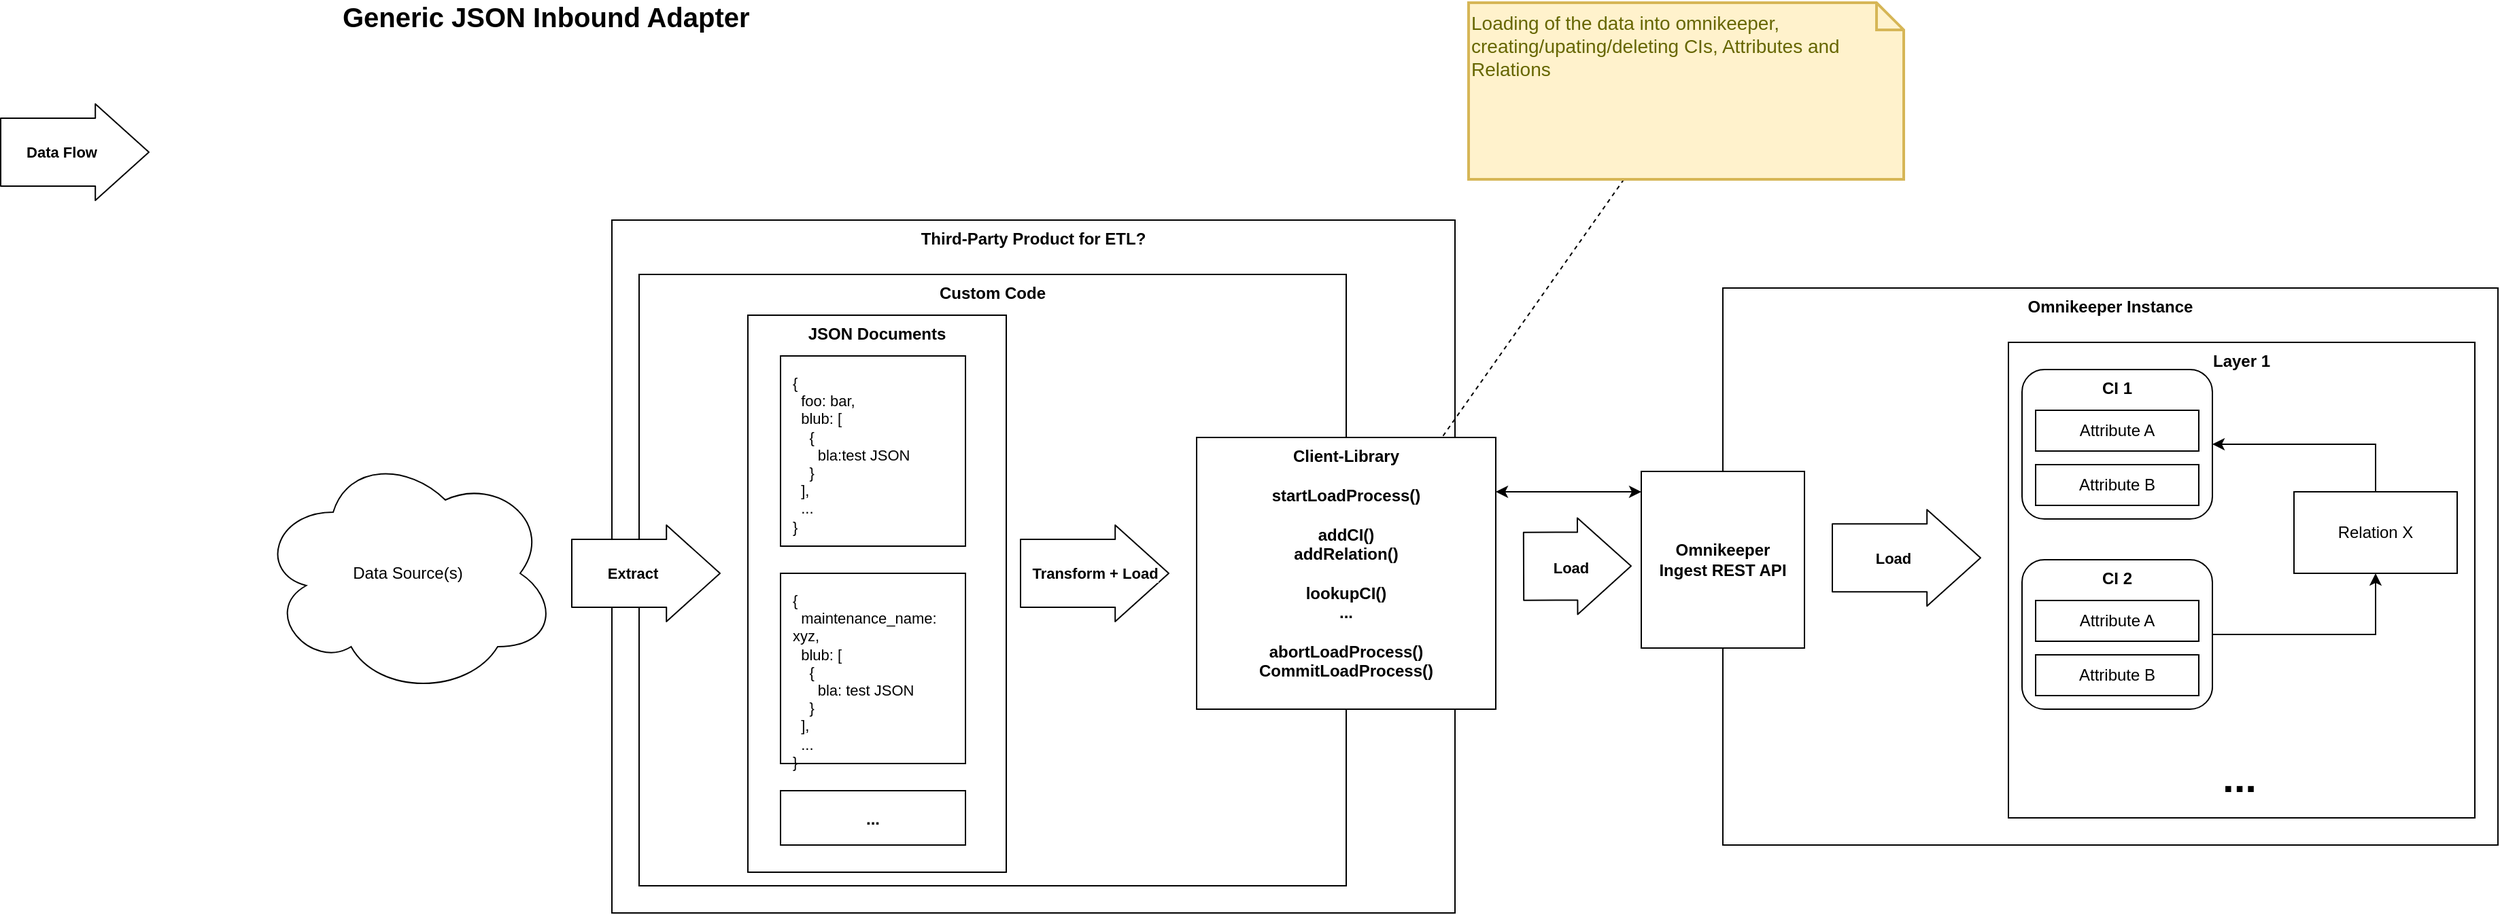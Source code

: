 <mxfile version="13.7.3" type="device"><diagram id="-oduydFHXH4suee4n578" name="Seite-1"><mxGraphModel dx="2249" dy="1961" grid="1" gridSize="10" guides="1" tooltips="1" connect="1" arrows="1" fold="1" page="1" pageScale="1" pageWidth="827" pageHeight="1169" math="0" shadow="0"><root><mxCell id="0"/><mxCell id="1" parent="0"/><mxCell id="peuzbFup2AvwJpMlML0t-6" value="Third-Party Product for ETL?" style="rounded=0;whiteSpace=wrap;html=1;align=center;fontStyle=1;verticalAlign=top;" parent="1" vertex="1"><mxGeometry x="140" y="70" width="620" height="510" as="geometry"/></mxCell><mxCell id="9ET_Nea79c6Ug9RykpnE-1" value="Custom Code" style="rounded=0;whiteSpace=wrap;html=1;fontStyle=1;verticalAlign=top;" parent="1" vertex="1"><mxGeometry x="160" y="110" width="520" height="450" as="geometry"/></mxCell><mxCell id="Gl5hIJo0igAOylXHvABU-13" value="Omnikeeper Instance" style="rounded=0;whiteSpace=wrap;html=1;align=center;fontStyle=1;verticalAlign=top;" parent="1" vertex="1"><mxGeometry x="957" y="120" width="570" height="410" as="geometry"/></mxCell><mxCell id="NrD-jgipSeJfh91ro52_-1" value="Layer 1" style="rounded=0;whiteSpace=wrap;html=1;align=center;fontStyle=1;verticalAlign=top;" parent="1" vertex="1"><mxGeometry x="1167" y="160" width="343" height="350" as="geometry"/></mxCell><mxCell id="Gl5hIJo0igAOylXHvABU-3" value="JSON Documents" style="rounded=0;whiteSpace=wrap;html=1;verticalAlign=top;fontStyle=1" parent="1" vertex="1"><mxGeometry x="240" y="140" width="190" height="410" as="geometry"/></mxCell><mxCell id="Gl5hIJo0igAOylXHvABU-1" value="Data Source(s)" style="ellipse;shape=cloud;whiteSpace=wrap;html=1;" parent="1" vertex="1"><mxGeometry x="-120" y="240" width="220" height="180" as="geometry"/></mxCell><mxCell id="Gl5hIJo0igAOylXHvABU-2" value="{&lt;br style=&quot;font-size: 11px;&quot;&gt;&amp;nbsp; foo: bar,&lt;br style=&quot;font-size: 11px;&quot;&gt;&amp;nbsp; blub: [&lt;br style=&quot;font-size: 11px;&quot;&gt;&amp;nbsp; &amp;nbsp; {&lt;br style=&quot;font-size: 11px;&quot;&gt;&amp;nbsp; &amp;nbsp; &amp;nbsp; bla:test JSON&lt;br style=&quot;font-size: 11px;&quot;&gt;&amp;nbsp; &amp;nbsp; }&lt;br style=&quot;font-size: 11px;&quot;&gt;&amp;nbsp; ],&lt;br style=&quot;font-size: 11px;&quot;&gt;&amp;nbsp; ...&lt;br style=&quot;font-size: 11px;&quot;&gt;}" style="whiteSpace=wrap;html=1;align=left;verticalAlign=top;labelPosition=center;verticalLabelPosition=middle;spacing=9;fontSize=11;" parent="1" vertex="1"><mxGeometry x="264" y="170" width="136" height="140" as="geometry"/></mxCell><mxCell id="Gl5hIJo0igAOylXHvABU-4" value="{&lt;br style=&quot;font-size: 11px&quot;&gt;&amp;nbsp; maintenance_name: xyz,&lt;br style=&quot;font-size: 11px&quot;&gt;&amp;nbsp; blub: [&lt;br style=&quot;font-size: 11px&quot;&gt;&amp;nbsp; &amp;nbsp; {&lt;br style=&quot;font-size: 11px&quot;&gt;&amp;nbsp; &amp;nbsp; &amp;nbsp; bla: test JSON&lt;br style=&quot;font-size: 11px&quot;&gt;&amp;nbsp; &amp;nbsp; }&lt;br style=&quot;font-size: 11px&quot;&gt;&amp;nbsp; ],&lt;br style=&quot;font-size: 11px&quot;&gt;&amp;nbsp; ...&lt;br style=&quot;font-size: 11px&quot;&gt;}" style="whiteSpace=wrap;html=1;align=left;verticalAlign=top;labelPosition=center;verticalLabelPosition=middle;spacing=9;fontSize=11;" parent="1" vertex="1"><mxGeometry x="264" y="330" width="136" height="140" as="geometry"/></mxCell><mxCell id="Gl5hIJo0igAOylXHvABU-5" value="..." style="whiteSpace=wrap;html=1;align=center;verticalAlign=top;labelPosition=center;verticalLabelPosition=middle;spacing=9;fontStyle=1" parent="1" vertex="1"><mxGeometry x="264" y="490" width="136" height="40" as="geometry"/></mxCell><mxCell id="Gl5hIJo0igAOylXHvABU-6" value="" style="shape=flexArrow;endArrow=classic;html=1;width=50;endSize=12.8;fillColor=#ffffff;" parent="1" edge="1"><mxGeometry width="50" height="50" relative="1" as="geometry"><mxPoint x="110" y="330" as="sourcePoint"/><mxPoint x="220" y="330" as="targetPoint"/></mxGeometry></mxCell><mxCell id="Gl5hIJo0igAOylXHvABU-8" value="Extract" style="edgeLabel;html=1;align=center;verticalAlign=middle;resizable=0;points=[];fontStyle=1" parent="Gl5hIJo0igAOylXHvABU-6" vertex="1" connectable="0"><mxGeometry x="-0.345" y="-5" relative="1" as="geometry"><mxPoint x="9" y="-5" as="offset"/></mxGeometry></mxCell><mxCell id="Gl5hIJo0igAOylXHvABU-20" value="" style="group" parent="1" vertex="1" connectable="0"><mxGeometry x="1177" y="180" width="140" height="110" as="geometry"/></mxCell><mxCell id="Gl5hIJo0igAOylXHvABU-14" value="CI 1" style="rounded=1;whiteSpace=wrap;html=1;align=center;verticalAlign=top;fontStyle=1" parent="Gl5hIJo0igAOylXHvABU-20" vertex="1"><mxGeometry width="140" height="110" as="geometry"/></mxCell><mxCell id="Gl5hIJo0igAOylXHvABU-15" value="Attribute A" style="rounded=0;whiteSpace=wrap;html=1;align=center;" parent="Gl5hIJo0igAOylXHvABU-20" vertex="1"><mxGeometry x="10" y="30" width="120" height="30" as="geometry"/></mxCell><mxCell id="Gl5hIJo0igAOylXHvABU-16" value="Attribute B" style="rounded=0;whiteSpace=wrap;html=1;align=center;" parent="Gl5hIJo0igAOylXHvABU-20" vertex="1"><mxGeometry x="10" y="70" width="120" height="30" as="geometry"/></mxCell><mxCell id="Gl5hIJo0igAOylXHvABU-21" value="" style="group" parent="1" vertex="1" connectable="0"><mxGeometry x="1177" y="320" width="140" height="110" as="geometry"/></mxCell><mxCell id="Gl5hIJo0igAOylXHvABU-22" value="CI 2" style="rounded=1;whiteSpace=wrap;html=1;align=center;verticalAlign=top;fontStyle=1" parent="Gl5hIJo0igAOylXHvABU-21" vertex="1"><mxGeometry width="140" height="110" as="geometry"/></mxCell><mxCell id="Gl5hIJo0igAOylXHvABU-23" value="Attribute A" style="rounded=0;whiteSpace=wrap;html=1;align=center;" parent="Gl5hIJo0igAOylXHvABU-21" vertex="1"><mxGeometry x="10" y="30" width="120" height="30" as="geometry"/></mxCell><mxCell id="Gl5hIJo0igAOylXHvABU-24" value="Attribute B" style="rounded=0;whiteSpace=wrap;html=1;align=center;" parent="Gl5hIJo0igAOylXHvABU-21" vertex="1"><mxGeometry x="10" y="70" width="120" height="30" as="geometry"/></mxCell><mxCell id="Gl5hIJo0igAOylXHvABU-26" style="edgeStyle=orthogonalEdgeStyle;rounded=0;orthogonalLoop=1;jettySize=auto;html=1;entryX=1;entryY=0.5;entryDx=0;entryDy=0;" parent="1" source="Gl5hIJo0igAOylXHvABU-25" target="Gl5hIJo0igAOylXHvABU-14" edge="1"><mxGeometry relative="1" as="geometry"><Array as="points"><mxPoint x="1437" y="235"/></Array></mxGeometry></mxCell><mxCell id="Gl5hIJo0igAOylXHvABU-25" value="Relation X" style="rounded=0;whiteSpace=wrap;html=1;align=center;" parent="1" vertex="1"><mxGeometry x="1377" y="270" width="120" height="60" as="geometry"/></mxCell><mxCell id="Gl5hIJo0igAOylXHvABU-27" style="edgeStyle=orthogonalEdgeStyle;rounded=0;orthogonalLoop=1;jettySize=auto;html=1;" parent="1" source="Gl5hIJo0igAOylXHvABU-22" target="Gl5hIJo0igAOylXHvABU-25" edge="1"><mxGeometry relative="1" as="geometry"><Array as="points"><mxPoint x="1437" y="375"/></Array></mxGeometry></mxCell><mxCell id="Gl5hIJo0igAOylXHvABU-28" value="..." style="text;html=1;strokeColor=none;fillColor=none;align=center;verticalAlign=middle;whiteSpace=wrap;rounded=0;fontStyle=1;fontSize=30;" parent="1" vertex="1"><mxGeometry x="1317" y="470" width="40" height="20" as="geometry"/></mxCell><mxCell id="Gl5hIJo0igAOylXHvABU-33" value="Transform + Load" style="shape=flexArrow;endArrow=classic;html=1;width=50;endSize=12.8;fontStyle=1" parent="1" edge="1"><mxGeometry width="50" height="50" relative="1" as="geometry"><mxPoint x="440" y="330" as="sourcePoint"/><mxPoint x="550" y="330" as="targetPoint"/></mxGeometry></mxCell><mxCell id="Gl5hIJo0igAOylXHvABU-56" value="Generic JSON Inbound Adapter" style="text;html=1;strokeColor=none;fillColor=none;align=left;verticalAlign=middle;whiteSpace=wrap;rounded=0;fontSize=20;fontStyle=1" parent="1" vertex="1"><mxGeometry x="-60" y="-90" width="360" height="20" as="geometry"/></mxCell><mxCell id="peuzbFup2AvwJpMlML0t-15" style="rounded=0;orthogonalLoop=1;jettySize=auto;html=1;fillColor=#ffffff;dashed=1;endArrow=none;endFill=0;" parent="1" source="Gl5hIJo0igAOylXHvABU-57" target="peuzbFup2AvwJpMlML0t-7" edge="1"><mxGeometry relative="1" as="geometry"/></mxCell><mxCell id="Gl5hIJo0igAOylXHvABU-57" value="Loading of the data into omnikeeper, creating/upating/deleting CIs, Attributes and Relations" style="shape=note;strokeWidth=2;fontSize=14;size=20;whiteSpace=wrap;html=1;fillColor=#fff2cc;strokeColor=#d6b656;fontColor=#666600;align=left;verticalAlign=top;" parent="1" vertex="1"><mxGeometry x="770" y="-90" width="320" height="130" as="geometry"/></mxCell><mxCell id="peuzbFup2AvwJpMlML0t-1" value="&lt;b&gt;Omnikeeper&lt;br&gt;Ingest REST API&lt;/b&gt;" style="rounded=0;whiteSpace=wrap;html=1;align=center;" parent="1" vertex="1"><mxGeometry x="897" y="255" width="120" height="130" as="geometry"/></mxCell><mxCell id="peuzbFup2AvwJpMlML0t-4" value="" style="shape=flexArrow;endArrow=classic;html=1;width=50;endSize=12.8;" parent="1" edge="1"><mxGeometry width="50" height="50" relative="1" as="geometry"><mxPoint x="1037" y="318.57" as="sourcePoint"/><mxPoint x="1147" y="318.57" as="targetPoint"/></mxGeometry></mxCell><mxCell id="peuzbFup2AvwJpMlML0t-5" value="Load" style="edgeLabel;html=1;align=center;verticalAlign=middle;resizable=0;points=[];fontStyle=1" parent="peuzbFup2AvwJpMlML0t-4" vertex="1" connectable="0"><mxGeometry x="-0.345" y="-5" relative="1" as="geometry"><mxPoint x="9" y="-5" as="offset"/></mxGeometry></mxCell><mxCell id="peuzbFup2AvwJpMlML0t-10" value="" style="endArrow=classic;startArrow=classic;html=1;fillColor=#ffffff;edgeStyle=orthogonalEdgeStyle;" parent="1" source="peuzbFup2AvwJpMlML0t-7" target="peuzbFup2AvwJpMlML0t-1" edge="1"><mxGeometry width="50" height="50" relative="1" as="geometry"><mxPoint x="340" y="320" as="sourcePoint"/><mxPoint x="870" y="240" as="targetPoint"/><Array as="points"><mxPoint x="840" y="270"/><mxPoint x="840" y="270"/></Array></mxGeometry></mxCell><mxCell id="peuzbFup2AvwJpMlML0t-11" value="" style="shape=flexArrow;endArrow=classic;html=1;width=50;endSize=12.8;fillColor=#ffffff;" parent="1" edge="1"><mxGeometry width="50" height="50" relative="1" as="geometry"><mxPoint x="-310" y="20" as="sourcePoint"/><mxPoint x="-200" y="20" as="targetPoint"/></mxGeometry></mxCell><mxCell id="peuzbFup2AvwJpMlML0t-12" value="Data Flow" style="edgeLabel;html=1;align=center;verticalAlign=middle;resizable=0;points=[];fontStyle=1" parent="peuzbFup2AvwJpMlML0t-11" vertex="1" connectable="0"><mxGeometry x="-0.345" y="-5" relative="1" as="geometry"><mxPoint x="9" y="-5" as="offset"/></mxGeometry></mxCell><mxCell id="peuzbFup2AvwJpMlML0t-13" value="" style="shape=flexArrow;endArrow=classic;html=1;width=50;endSize=12.8;" parent="1" edge="1"><mxGeometry width="50" height="50" relative="1" as="geometry"><mxPoint x="810" y="324.87" as="sourcePoint"/><mxPoint x="890" y="324.58" as="targetPoint"/></mxGeometry></mxCell><mxCell id="peuzbFup2AvwJpMlML0t-14" value="Load" style="edgeLabel;html=1;align=center;verticalAlign=middle;resizable=0;points=[];fontStyle=1" parent="peuzbFup2AvwJpMlML0t-13" vertex="1" connectable="0"><mxGeometry x="-0.345" y="-5" relative="1" as="geometry"><mxPoint x="9" y="-4.2" as="offset"/></mxGeometry></mxCell><mxCell id="peuzbFup2AvwJpMlML0t-7" value="Client-Library&lt;br&gt;&lt;br&gt;startLoadProcess()&lt;br&gt;&lt;br&gt;addCI()&lt;br&gt;addRelation()&lt;br&gt;&lt;br&gt;lookupCI()&lt;br&gt;...&lt;br&gt;&lt;br&gt;abortLoadProcess()&lt;br&gt;CommitLoadProcess()" style="rounded=0;whiteSpace=wrap;html=1;align=center;fontStyle=1;verticalAlign=top;" parent="1" vertex="1"><mxGeometry x="570" y="230" width="220" height="200" as="geometry"/></mxCell></root></mxGraphModel></diagram></mxfile>